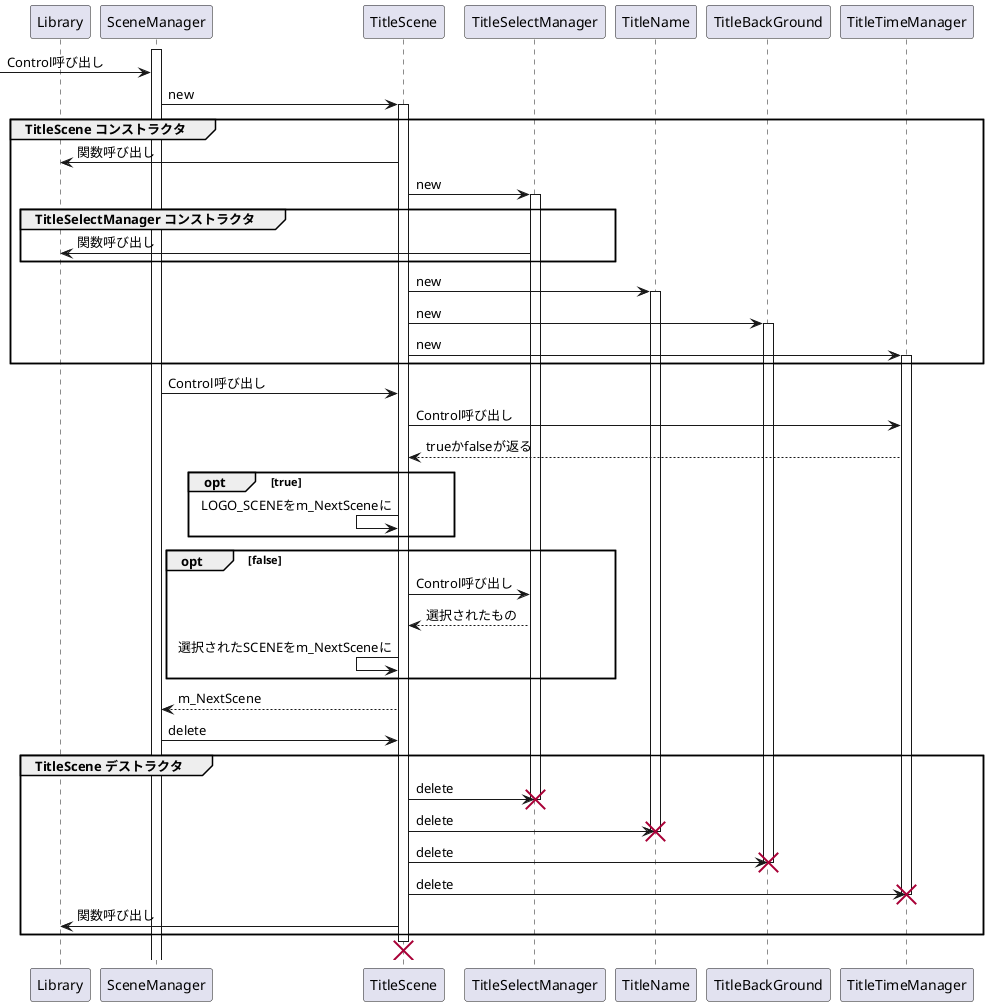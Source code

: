 @startuml
participant Library
participant SceneManager
participant TitleScene
participant TitleSelectManager
participant TitleName
participant TitleBackGround
participant TitleTimeManager

activate SceneManager
[-> SceneManager: Control呼び出し

SceneManager->TitleScene:new
activate TitleScene

group TitleScene コンストラクタ
Library<-TitleScene:関数呼び出し
TitleScene->TitleSelectManager:new
activate TitleSelectManager

group TitleSelectManager コンストラクタ
Library<-TitleSelectManager: 関数呼び出し
end

TitleScene->TitleName:new
activate TitleName
TitleScene->TitleBackGround:new
activate TitleBackGround
TitleScene->TitleTimeManager:new
activate TitleTimeManager
end

SceneManager->TitleScene:Control呼び出し
TitleScene->TitleTimeManager:Control呼び出し
TitleScene<--TitleTimeManager:trueかfalseが返る

opt true
TitleScene<-TitleScene:LOGO_SCENEをm_NextSceneに
end

opt false
TitleScene->TitleSelectManager:Control呼び出し
TitleScene<--TitleSelectManager:選択されたもの
TitleScene<-TitleScene:選択されたSCENEをm_NextSceneに
end

SceneManager<--TitleScene:m_NextScene
SceneManager->TitleScene:delete

group TitleScene デストラクタ
TitleScene->TitleSelectManager:delete
deactivate TitleSelectManager
destroy TitleSelectManager
TitleScene->TitleName:delete
deactivate TitleName
destroy TitleName
TitleScene->TitleBackGround:delete
deactivate TitleBackGround
destroy TitleBackGround
TitleScene->TitleTimeManager:delete
deactivate TitleTimeManager
destroy TitleTimeManager
Library<-TitleScene:関数呼び出し
end

deactivate TitleScene
destroy TitleScene
@enduml